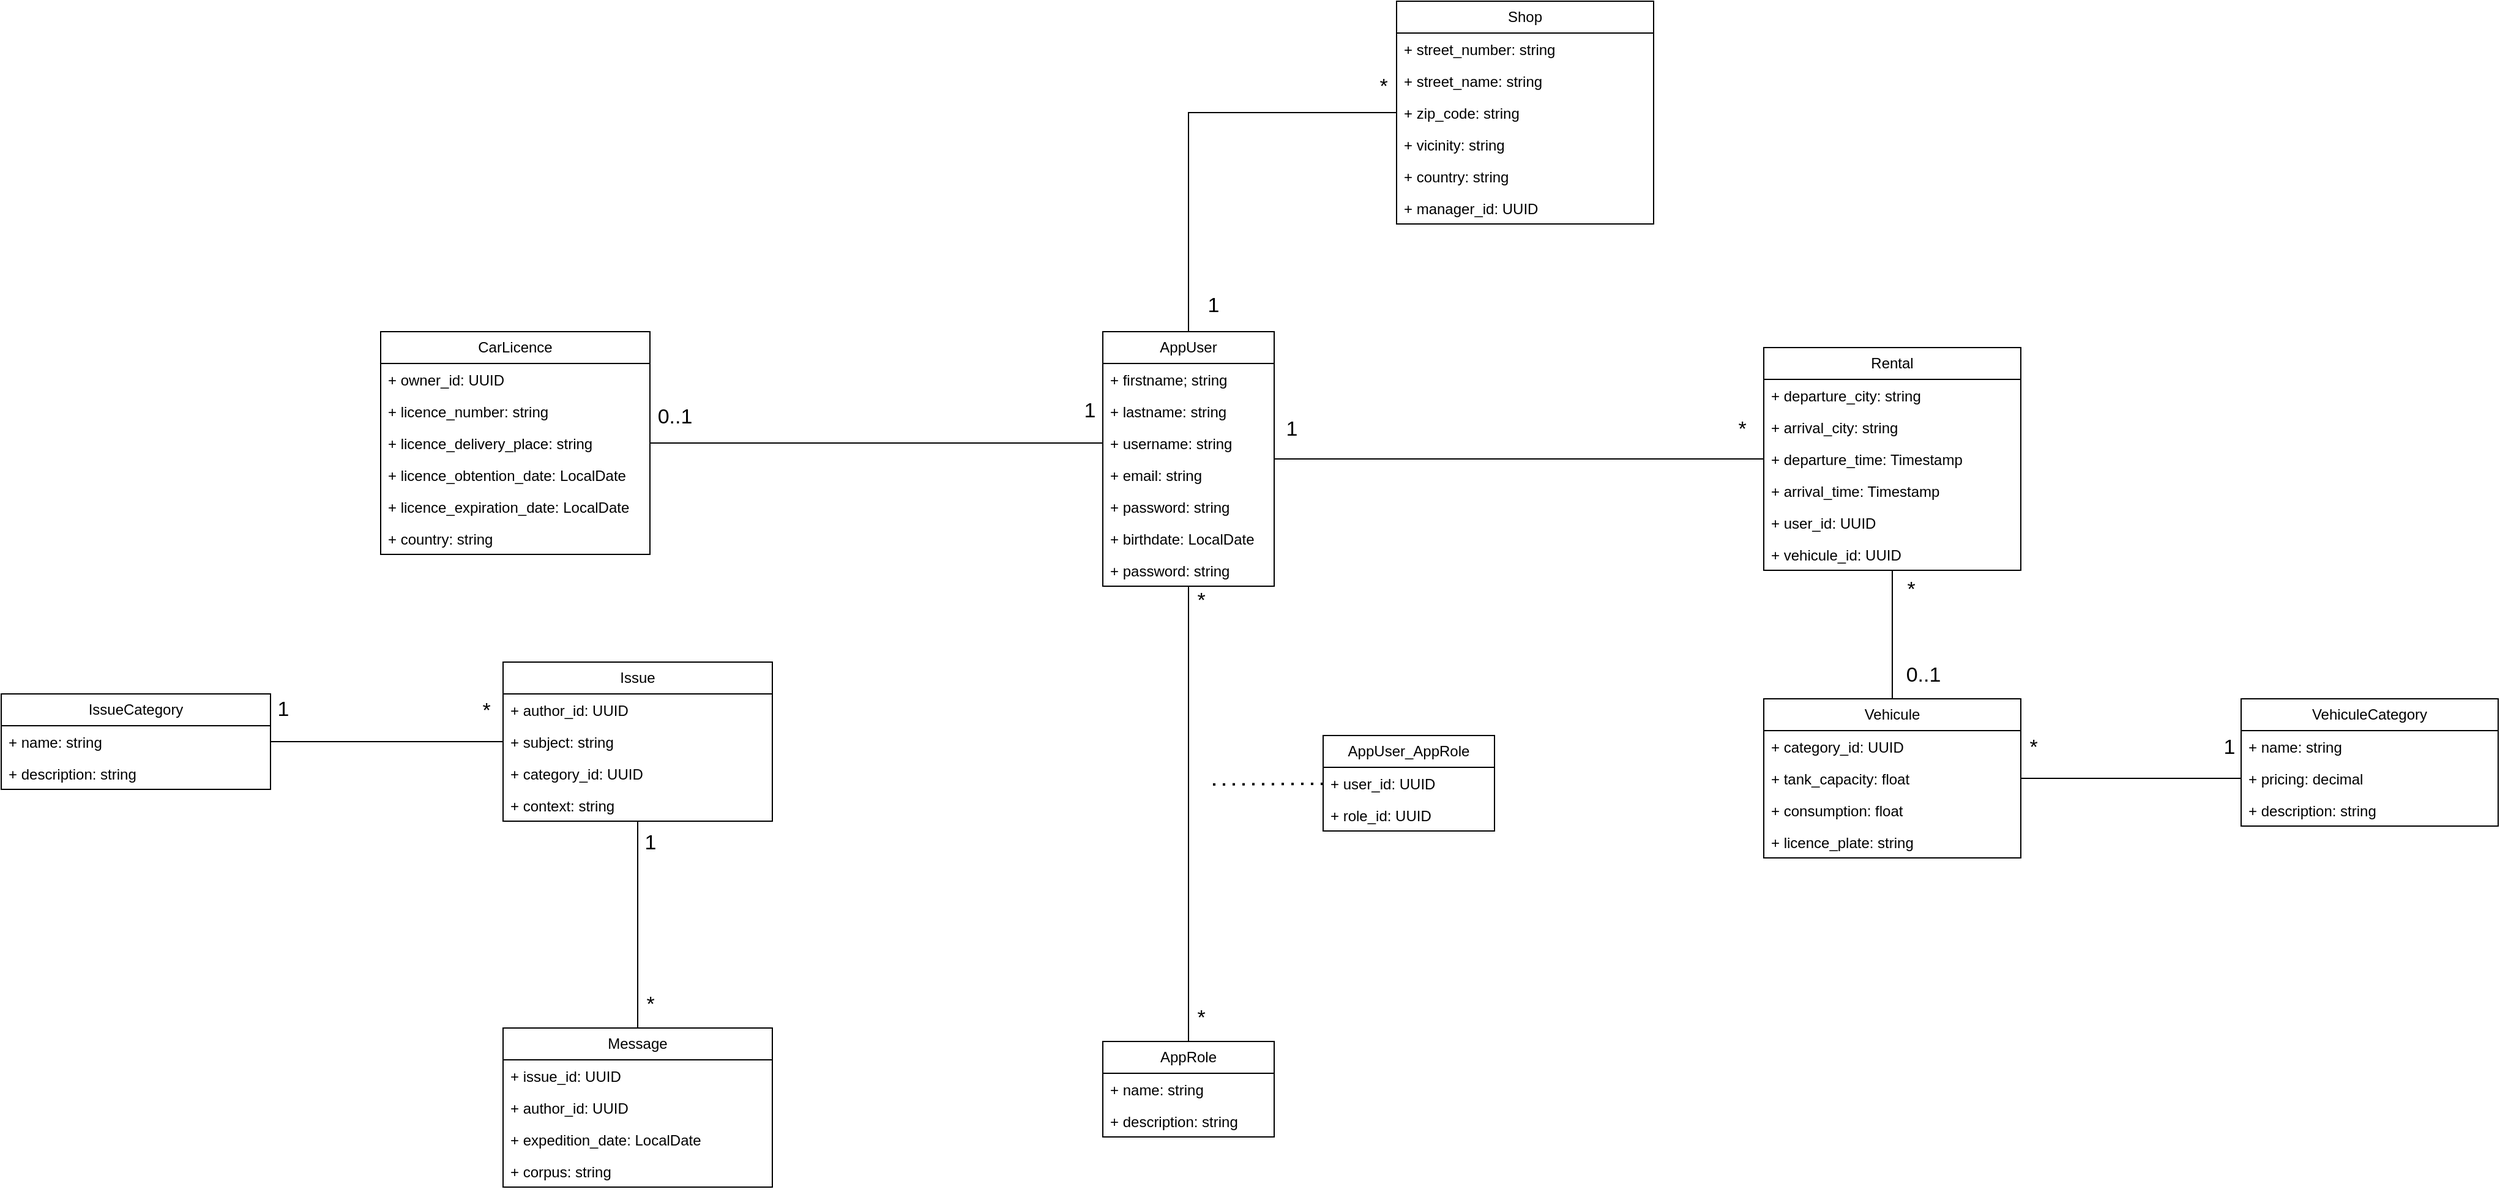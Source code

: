 <mxfile version="28.1.0">
  <diagram name="Page-1" id="xCZCbc9Ij4BI1EYgv2ij">
    <mxGraphModel dx="5084" dy="3079" grid="1" gridSize="10" guides="1" tooltips="1" connect="1" arrows="1" fold="1" page="1" pageScale="1" pageWidth="827" pageHeight="1169" math="0" shadow="0">
      <root>
        <mxCell id="0" />
        <mxCell id="1" parent="0" />
        <mxCell id="yKJz27NLmxcdpYYv9yTd-1" value="AppUser" style="swimlane;fontStyle=0;childLayout=stackLayout;horizontal=1;startSize=26;fillColor=none;horizontalStack=0;resizeParent=1;resizeParentMax=0;resizeLast=0;collapsible=1;marginBottom=0;whiteSpace=wrap;html=1;" parent="1" vertex="1">
          <mxGeometry x="40" y="-480" width="140" height="208" as="geometry" />
        </mxCell>
        <mxCell id="yKJz27NLmxcdpYYv9yTd-2" value="+ firstname; string" style="text;strokeColor=none;fillColor=none;align=left;verticalAlign=top;spacingLeft=4;spacingRight=4;overflow=hidden;rotatable=0;points=[[0,0.5],[1,0.5]];portConstraint=eastwest;whiteSpace=wrap;html=1;" parent="yKJz27NLmxcdpYYv9yTd-1" vertex="1">
          <mxGeometry y="26" width="140" height="26" as="geometry" />
        </mxCell>
        <mxCell id="yKJz27NLmxcdpYYv9yTd-3" value="+ lastname: string" style="text;strokeColor=none;fillColor=none;align=left;verticalAlign=top;spacingLeft=4;spacingRight=4;overflow=hidden;rotatable=0;points=[[0,0.5],[1,0.5]];portConstraint=eastwest;whiteSpace=wrap;html=1;" parent="yKJz27NLmxcdpYYv9yTd-1" vertex="1">
          <mxGeometry y="52" width="140" height="26" as="geometry" />
        </mxCell>
        <mxCell id="yKJz27NLmxcdpYYv9yTd-4" value="+ username: string" style="text;strokeColor=none;fillColor=none;align=left;verticalAlign=top;spacingLeft=4;spacingRight=4;overflow=hidden;rotatable=0;points=[[0,0.5],[1,0.5]];portConstraint=eastwest;whiteSpace=wrap;html=1;" parent="yKJz27NLmxcdpYYv9yTd-1" vertex="1">
          <mxGeometry y="78" width="140" height="26" as="geometry" />
        </mxCell>
        <mxCell id="yKJz27NLmxcdpYYv9yTd-5" value="+ email: string" style="text;strokeColor=none;fillColor=none;align=left;verticalAlign=top;spacingLeft=4;spacingRight=4;overflow=hidden;rotatable=0;points=[[0,0.5],[1,0.5]];portConstraint=eastwest;whiteSpace=wrap;html=1;" parent="yKJz27NLmxcdpYYv9yTd-1" vertex="1">
          <mxGeometry y="104" width="140" height="26" as="geometry" />
        </mxCell>
        <mxCell id="yKJz27NLmxcdpYYv9yTd-7" value="+ password: string" style="text;strokeColor=none;fillColor=none;align=left;verticalAlign=top;spacingLeft=4;spacingRight=4;overflow=hidden;rotatable=0;points=[[0,0.5],[1,0.5]];portConstraint=eastwest;whiteSpace=wrap;html=1;" parent="yKJz27NLmxcdpYYv9yTd-1" vertex="1">
          <mxGeometry y="130" width="140" height="26" as="geometry" />
        </mxCell>
        <mxCell id="yKJz27NLmxcdpYYv9yTd-6" value="+ birthdate: LocalDate" style="text;strokeColor=none;fillColor=none;align=left;verticalAlign=top;spacingLeft=4;spacingRight=4;overflow=hidden;rotatable=0;points=[[0,0.5],[1,0.5]];portConstraint=eastwest;whiteSpace=wrap;html=1;" parent="yKJz27NLmxcdpYYv9yTd-1" vertex="1">
          <mxGeometry y="156" width="140" height="26" as="geometry" />
        </mxCell>
        <mxCell id="yKJz27NLmxcdpYYv9yTd-8" value="+ password: string" style="text;strokeColor=none;fillColor=none;align=left;verticalAlign=top;spacingLeft=4;spacingRight=4;overflow=hidden;rotatable=0;points=[[0,0.5],[1,0.5]];portConstraint=eastwest;whiteSpace=wrap;html=1;" parent="yKJz27NLmxcdpYYv9yTd-1" vertex="1">
          <mxGeometry y="182" width="140" height="26" as="geometry" />
        </mxCell>
        <mxCell id="RtWM6YUfTiQHPqCUXOMc-4" style="edgeStyle=orthogonalEdgeStyle;rounded=0;orthogonalLoop=1;jettySize=auto;html=1;endArrow=none;endFill=0;" edge="1" parent="1" source="yKJz27NLmxcdpYYv9yTd-9" target="yKJz27NLmxcdpYYv9yTd-1">
          <mxGeometry relative="1" as="geometry" />
        </mxCell>
        <mxCell id="RtWM6YUfTiQHPqCUXOMc-10" value="&lt;font style=&quot;font-size: 17px;&quot;&gt;1&lt;/font&gt;" style="edgeLabel;html=1;align=center;verticalAlign=middle;resizable=0;points=[];" vertex="1" connectable="0" parent="RtWM6YUfTiQHPqCUXOMc-4">
          <mxGeometry x="0.93" y="-1" relative="1" as="geometry">
            <mxPoint y="-23" as="offset" />
          </mxGeometry>
        </mxCell>
        <mxCell id="RtWM6YUfTiQHPqCUXOMc-12" value="&lt;font style=&quot;font-size: 17px;&quot;&gt;*&lt;/font&gt;" style="edgeLabel;html=1;align=center;verticalAlign=middle;resizable=0;points=[];" vertex="1" connectable="0" parent="RtWM6YUfTiQHPqCUXOMc-4">
          <mxGeometry x="-0.908" relative="1" as="geometry">
            <mxPoint y="-24" as="offset" />
          </mxGeometry>
        </mxCell>
        <mxCell id="yKJz27NLmxcdpYYv9yTd-9" value="Rental" style="swimlane;fontStyle=0;childLayout=stackLayout;horizontal=1;startSize=26;fillColor=none;horizontalStack=0;resizeParent=1;resizeParentMax=0;resizeLast=0;collapsible=1;marginBottom=0;whiteSpace=wrap;html=1;" parent="1" vertex="1">
          <mxGeometry x="580" y="-467" width="210" height="182" as="geometry" />
        </mxCell>
        <mxCell id="yKJz27NLmxcdpYYv9yTd-10" value="+ departure_city: string" style="text;strokeColor=none;fillColor=none;align=left;verticalAlign=top;spacingLeft=4;spacingRight=4;overflow=hidden;rotatable=0;points=[[0,0.5],[1,0.5]];portConstraint=eastwest;whiteSpace=wrap;html=1;" parent="yKJz27NLmxcdpYYv9yTd-9" vertex="1">
          <mxGeometry y="26" width="210" height="26" as="geometry" />
        </mxCell>
        <mxCell id="yKJz27NLmxcdpYYv9yTd-11" value="+ arrival_city: string" style="text;strokeColor=none;fillColor=none;align=left;verticalAlign=top;spacingLeft=4;spacingRight=4;overflow=hidden;rotatable=0;points=[[0,0.5],[1,0.5]];portConstraint=eastwest;whiteSpace=wrap;html=1;" parent="yKJz27NLmxcdpYYv9yTd-9" vertex="1">
          <mxGeometry y="52" width="210" height="26" as="geometry" />
        </mxCell>
        <mxCell id="yKJz27NLmxcdpYYv9yTd-13" value="+ departure_time: Timestamp" style="text;strokeColor=none;fillColor=none;align=left;verticalAlign=top;spacingLeft=4;spacingRight=4;overflow=hidden;rotatable=0;points=[[0,0.5],[1,0.5]];portConstraint=eastwest;whiteSpace=wrap;html=1;" parent="yKJz27NLmxcdpYYv9yTd-9" vertex="1">
          <mxGeometry y="78" width="210" height="26" as="geometry" />
        </mxCell>
        <mxCell id="yKJz27NLmxcdpYYv9yTd-12" value="+ arrival_time: Timestamp" style="text;strokeColor=none;fillColor=none;align=left;verticalAlign=top;spacingLeft=4;spacingRight=4;overflow=hidden;rotatable=0;points=[[0,0.5],[1,0.5]];portConstraint=eastwest;whiteSpace=wrap;html=1;" parent="yKJz27NLmxcdpYYv9yTd-9" vertex="1">
          <mxGeometry y="104" width="210" height="26" as="geometry" />
        </mxCell>
        <mxCell id="RtWM6YUfTiQHPqCUXOMc-11" value="+ user_id: UUID" style="text;strokeColor=none;fillColor=none;align=left;verticalAlign=top;spacingLeft=4;spacingRight=4;overflow=hidden;rotatable=0;points=[[0,0.5],[1,0.5]];portConstraint=eastwest;whiteSpace=wrap;html=1;" vertex="1" parent="yKJz27NLmxcdpYYv9yTd-9">
          <mxGeometry y="130" width="210" height="26" as="geometry" />
        </mxCell>
        <mxCell id="yKJz27NLmxcdpYYv9yTd-14" value="+ vehicule_id: UUID" style="text;strokeColor=none;fillColor=none;align=left;verticalAlign=top;spacingLeft=4;spacingRight=4;overflow=hidden;rotatable=0;points=[[0,0.5],[1,0.5]];portConstraint=eastwest;whiteSpace=wrap;html=1;" parent="yKJz27NLmxcdpYYv9yTd-9" vertex="1">
          <mxGeometry y="156" width="210" height="26" as="geometry" />
        </mxCell>
        <mxCell id="yKJz27NLmxcdpYYv9yTd-15" value="CarLicence" style="swimlane;fontStyle=0;childLayout=stackLayout;horizontal=1;startSize=26;fillColor=none;horizontalStack=0;resizeParent=1;resizeParentMax=0;resizeLast=0;collapsible=1;marginBottom=0;whiteSpace=wrap;html=1;" parent="1" vertex="1">
          <mxGeometry x="-550" y="-480" width="220" height="182" as="geometry" />
        </mxCell>
        <mxCell id="yKJz27NLmxcdpYYv9yTd-16" value="+ owner_id: UUID" style="text;strokeColor=none;fillColor=none;align=left;verticalAlign=top;spacingLeft=4;spacingRight=4;overflow=hidden;rotatable=0;points=[[0,0.5],[1,0.5]];portConstraint=eastwest;whiteSpace=wrap;html=1;" parent="yKJz27NLmxcdpYYv9yTd-15" vertex="1">
          <mxGeometry y="26" width="220" height="26" as="geometry" />
        </mxCell>
        <mxCell id="yKJz27NLmxcdpYYv9yTd-20" value="+ licence_number: string" style="text;strokeColor=none;fillColor=none;align=left;verticalAlign=top;spacingLeft=4;spacingRight=4;overflow=hidden;rotatable=0;points=[[0,0.5],[1,0.5]];portConstraint=eastwest;whiteSpace=wrap;html=1;" parent="yKJz27NLmxcdpYYv9yTd-15" vertex="1">
          <mxGeometry y="52" width="220" height="26" as="geometry" />
        </mxCell>
        <mxCell id="yKJz27NLmxcdpYYv9yTd-17" value="+ licence_delivery_place: string" style="text;strokeColor=none;fillColor=none;align=left;verticalAlign=top;spacingLeft=4;spacingRight=4;overflow=hidden;rotatable=0;points=[[0,0.5],[1,0.5]];portConstraint=eastwest;whiteSpace=wrap;html=1;" parent="yKJz27NLmxcdpYYv9yTd-15" vertex="1">
          <mxGeometry y="78" width="220" height="26" as="geometry" />
        </mxCell>
        <mxCell id="yKJz27NLmxcdpYYv9yTd-18" value="+ licence_obtention_date: LocalDate" style="text;strokeColor=none;fillColor=none;align=left;verticalAlign=top;spacingLeft=4;spacingRight=4;overflow=hidden;rotatable=0;points=[[0,0.5],[1,0.5]];portConstraint=eastwest;whiteSpace=wrap;html=1;" parent="yKJz27NLmxcdpYYv9yTd-15" vertex="1">
          <mxGeometry y="104" width="220" height="26" as="geometry" />
        </mxCell>
        <mxCell id="yKJz27NLmxcdpYYv9yTd-19" value="+ licence_expiration_date: LocalDate" style="text;strokeColor=none;fillColor=none;align=left;verticalAlign=top;spacingLeft=4;spacingRight=4;overflow=hidden;rotatable=0;points=[[0,0.5],[1,0.5]];portConstraint=eastwest;whiteSpace=wrap;html=1;" parent="yKJz27NLmxcdpYYv9yTd-15" vertex="1">
          <mxGeometry y="130" width="220" height="26" as="geometry" />
        </mxCell>
        <mxCell id="yKJz27NLmxcdpYYv9yTd-49" value="+ country: string" style="text;strokeColor=none;fillColor=none;align=left;verticalAlign=top;spacingLeft=4;spacingRight=4;overflow=hidden;rotatable=0;points=[[0,0.5],[1,0.5]];portConstraint=eastwest;whiteSpace=wrap;html=1;" parent="yKJz27NLmxcdpYYv9yTd-15" vertex="1">
          <mxGeometry y="156" width="220" height="26" as="geometry" />
        </mxCell>
        <mxCell id="RtWM6YUfTiQHPqCUXOMc-13" style="edgeStyle=orthogonalEdgeStyle;rounded=0;orthogonalLoop=1;jettySize=auto;html=1;endArrow=none;endFill=0;" edge="1" parent="1" source="yKJz27NLmxcdpYYv9yTd-21" target="yKJz27NLmxcdpYYv9yTd-9">
          <mxGeometry relative="1" as="geometry" />
        </mxCell>
        <mxCell id="RtWM6YUfTiQHPqCUXOMc-14" value="&lt;font style=&quot;font-size: 17px;&quot;&gt;0..1&lt;/font&gt;" style="edgeLabel;html=1;align=center;verticalAlign=middle;resizable=0;points=[];" vertex="1" connectable="0" parent="RtWM6YUfTiQHPqCUXOMc-13">
          <mxGeometry x="0.689" y="2" relative="1" as="geometry">
            <mxPoint x="27" y="69" as="offset" />
          </mxGeometry>
        </mxCell>
        <mxCell id="RtWM6YUfTiQHPqCUXOMc-15" value="&lt;font style=&quot;font-size: 17px;&quot;&gt;*&lt;/font&gt;" style="edgeLabel;html=1;align=center;verticalAlign=middle;resizable=0;points=[];" vertex="1" connectable="0" parent="RtWM6YUfTiQHPqCUXOMc-13">
          <mxGeometry x="-0.515" y="1" relative="1" as="geometry">
            <mxPoint x="16" y="-64" as="offset" />
          </mxGeometry>
        </mxCell>
        <mxCell id="yKJz27NLmxcdpYYv9yTd-21" value="Vehicule" style="swimlane;fontStyle=0;childLayout=stackLayout;horizontal=1;startSize=26;fillColor=none;horizontalStack=0;resizeParent=1;resizeParentMax=0;resizeLast=0;collapsible=1;marginBottom=0;whiteSpace=wrap;html=1;" parent="1" vertex="1">
          <mxGeometry x="580" y="-180" width="210" height="130" as="geometry" />
        </mxCell>
        <mxCell id="yKJz27NLmxcdpYYv9yTd-22" value="+ category_id: UUID" style="text;strokeColor=none;fillColor=none;align=left;verticalAlign=top;spacingLeft=4;spacingRight=4;overflow=hidden;rotatable=0;points=[[0,0.5],[1,0.5]];portConstraint=eastwest;whiteSpace=wrap;html=1;" parent="yKJz27NLmxcdpYYv9yTd-21" vertex="1">
          <mxGeometry y="26" width="210" height="26" as="geometry" />
        </mxCell>
        <mxCell id="yKJz27NLmxcdpYYv9yTd-23" value="+ tank_capacity: float" style="text;strokeColor=none;fillColor=none;align=left;verticalAlign=top;spacingLeft=4;spacingRight=4;overflow=hidden;rotatable=0;points=[[0,0.5],[1,0.5]];portConstraint=eastwest;whiteSpace=wrap;html=1;" parent="yKJz27NLmxcdpYYv9yTd-21" vertex="1">
          <mxGeometry y="52" width="210" height="26" as="geometry" />
        </mxCell>
        <mxCell id="yKJz27NLmxcdpYYv9yTd-24" value="+ consumption: float" style="text;strokeColor=none;fillColor=none;align=left;verticalAlign=top;spacingLeft=4;spacingRight=4;overflow=hidden;rotatable=0;points=[[0,0.5],[1,0.5]];portConstraint=eastwest;whiteSpace=wrap;html=1;" parent="yKJz27NLmxcdpYYv9yTd-21" vertex="1">
          <mxGeometry y="78" width="210" height="26" as="geometry" />
        </mxCell>
        <mxCell id="yKJz27NLmxcdpYYv9yTd-25" value="+ licence_plate: string" style="text;strokeColor=none;fillColor=none;align=left;verticalAlign=top;spacingLeft=4;spacingRight=4;overflow=hidden;rotatable=0;points=[[0,0.5],[1,0.5]];portConstraint=eastwest;whiteSpace=wrap;html=1;" parent="yKJz27NLmxcdpYYv9yTd-21" vertex="1">
          <mxGeometry y="104" width="210" height="26" as="geometry" />
        </mxCell>
        <mxCell id="yKJz27NLmxcdpYYv9yTd-27" value="VehiculeCategory" style="swimlane;fontStyle=0;childLayout=stackLayout;horizontal=1;startSize=26;fillColor=none;horizontalStack=0;resizeParent=1;resizeParentMax=0;resizeLast=0;collapsible=1;marginBottom=0;whiteSpace=wrap;html=1;" parent="1" vertex="1">
          <mxGeometry x="970" y="-180" width="210" height="104" as="geometry" />
        </mxCell>
        <mxCell id="yKJz27NLmxcdpYYv9yTd-28" value="+ name: string" style="text;strokeColor=none;fillColor=none;align=left;verticalAlign=top;spacingLeft=4;spacingRight=4;overflow=hidden;rotatable=0;points=[[0,0.5],[1,0.5]];portConstraint=eastwest;whiteSpace=wrap;html=1;" parent="yKJz27NLmxcdpYYv9yTd-27" vertex="1">
          <mxGeometry y="26" width="210" height="26" as="geometry" />
        </mxCell>
        <mxCell id="yKJz27NLmxcdpYYv9yTd-29" value="+ pricing: decimal" style="text;strokeColor=none;fillColor=none;align=left;verticalAlign=top;spacingLeft=4;spacingRight=4;overflow=hidden;rotatable=0;points=[[0,0.5],[1,0.5]];portConstraint=eastwest;whiteSpace=wrap;html=1;" parent="yKJz27NLmxcdpYYv9yTd-27" vertex="1">
          <mxGeometry y="52" width="210" height="26" as="geometry" />
        </mxCell>
        <mxCell id="yKJz27NLmxcdpYYv9yTd-30" value="+ description: string" style="text;strokeColor=none;fillColor=none;align=left;verticalAlign=top;spacingLeft=4;spacingRight=4;overflow=hidden;rotatable=0;points=[[0,0.5],[1,0.5]];portConstraint=eastwest;whiteSpace=wrap;html=1;" parent="yKJz27NLmxcdpYYv9yTd-27" vertex="1">
          <mxGeometry y="78" width="210" height="26" as="geometry" />
        </mxCell>
        <mxCell id="RtWM6YUfTiQHPqCUXOMc-30" style="edgeStyle=orthogonalEdgeStyle;rounded=0;orthogonalLoop=1;jettySize=auto;html=1;endArrow=none;endFill=0;" edge="1" parent="1" source="yKJz27NLmxcdpYYv9yTd-33" target="yKJz27NLmxcdpYYv9yTd-1">
          <mxGeometry relative="1" as="geometry" />
        </mxCell>
        <mxCell id="RtWM6YUfTiQHPqCUXOMc-31" value="&lt;font style=&quot;font-size: 17px;&quot;&gt;1&lt;/font&gt;" style="edgeLabel;html=1;align=center;verticalAlign=middle;resizable=0;points=[];" vertex="1" connectable="0" parent="RtWM6YUfTiQHPqCUXOMc-30">
          <mxGeometry x="0.881" y="1" relative="1" as="geometry">
            <mxPoint x="19" as="offset" />
          </mxGeometry>
        </mxCell>
        <mxCell id="RtWM6YUfTiQHPqCUXOMc-32" value="&lt;font style=&quot;font-size: 17px;&quot;&gt;*&lt;/font&gt;" style="edgeLabel;html=1;align=center;verticalAlign=middle;resizable=0;points=[];" vertex="1" connectable="0" parent="RtWM6YUfTiQHPqCUXOMc-30">
          <mxGeometry x="-0.938" y="1" relative="1" as="geometry">
            <mxPoint y="-22" as="offset" />
          </mxGeometry>
        </mxCell>
        <mxCell id="yKJz27NLmxcdpYYv9yTd-33" value="Shop" style="swimlane;fontStyle=0;childLayout=stackLayout;horizontal=1;startSize=26;fillColor=none;horizontalStack=0;resizeParent=1;resizeParentMax=0;resizeLast=0;collapsible=1;marginBottom=0;whiteSpace=wrap;html=1;" parent="1" vertex="1">
          <mxGeometry x="280" y="-750" width="210" height="182" as="geometry" />
        </mxCell>
        <mxCell id="yKJz27NLmxcdpYYv9yTd-34" value="+ street_number: string" style="text;strokeColor=none;fillColor=none;align=left;verticalAlign=top;spacingLeft=4;spacingRight=4;overflow=hidden;rotatable=0;points=[[0,0.5],[1,0.5]];portConstraint=eastwest;whiteSpace=wrap;html=1;" parent="yKJz27NLmxcdpYYv9yTd-33" vertex="1">
          <mxGeometry y="26" width="210" height="26" as="geometry" />
        </mxCell>
        <mxCell id="yKJz27NLmxcdpYYv9yTd-35" value="+ street_name: string" style="text;strokeColor=none;fillColor=none;align=left;verticalAlign=top;spacingLeft=4;spacingRight=4;overflow=hidden;rotatable=0;points=[[0,0.5],[1,0.5]];portConstraint=eastwest;whiteSpace=wrap;html=1;" parent="yKJz27NLmxcdpYYv9yTd-33" vertex="1">
          <mxGeometry y="52" width="210" height="26" as="geometry" />
        </mxCell>
        <mxCell id="yKJz27NLmxcdpYYv9yTd-36" value="+ zip_code: string" style="text;strokeColor=none;fillColor=none;align=left;verticalAlign=top;spacingLeft=4;spacingRight=4;overflow=hidden;rotatable=0;points=[[0,0.5],[1,0.5]];portConstraint=eastwest;whiteSpace=wrap;html=1;" parent="yKJz27NLmxcdpYYv9yTd-33" vertex="1">
          <mxGeometry y="78" width="210" height="26" as="geometry" />
        </mxCell>
        <mxCell id="yKJz27NLmxcdpYYv9yTd-37" value="+ vicinity: string" style="text;strokeColor=none;fillColor=none;align=left;verticalAlign=top;spacingLeft=4;spacingRight=4;overflow=hidden;rotatable=0;points=[[0,0.5],[1,0.5]];portConstraint=eastwest;whiteSpace=wrap;html=1;" parent="yKJz27NLmxcdpYYv9yTd-33" vertex="1">
          <mxGeometry y="104" width="210" height="26" as="geometry" />
        </mxCell>
        <mxCell id="yKJz27NLmxcdpYYv9yTd-38" value="+ country: string" style="text;strokeColor=none;fillColor=none;align=left;verticalAlign=top;spacingLeft=4;spacingRight=4;overflow=hidden;rotatable=0;points=[[0,0.5],[1,0.5]];portConstraint=eastwest;whiteSpace=wrap;html=1;" parent="yKJz27NLmxcdpYYv9yTd-33" vertex="1">
          <mxGeometry y="130" width="210" height="26" as="geometry" />
        </mxCell>
        <mxCell id="yKJz27NLmxcdpYYv9yTd-39" value="+ manager_id: UUID" style="text;strokeColor=none;fillColor=none;align=left;verticalAlign=top;spacingLeft=4;spacingRight=4;overflow=hidden;rotatable=0;points=[[0,0.5],[1,0.5]];portConstraint=eastwest;whiteSpace=wrap;html=1;" parent="yKJz27NLmxcdpYYv9yTd-33" vertex="1">
          <mxGeometry y="156" width="210" height="26" as="geometry" />
        </mxCell>
        <mxCell id="RtWM6YUfTiQHPqCUXOMc-3" style="edgeStyle=orthogonalEdgeStyle;rounded=0;orthogonalLoop=1;jettySize=auto;html=1;endArrow=none;endFill=0;" edge="1" parent="1" source="yKJz27NLmxcdpYYv9yTd-41" target="yKJz27NLmxcdpYYv9yTd-1">
          <mxGeometry relative="1" as="geometry" />
        </mxCell>
        <mxCell id="RtWM6YUfTiQHPqCUXOMc-8" value="&lt;font style=&quot;font-size: 17px;&quot;&gt;*&lt;/font&gt;" style="edgeLabel;html=1;align=center;verticalAlign=middle;resizable=0;points=[];" vertex="1" connectable="0" parent="RtWM6YUfTiQHPqCUXOMc-3">
          <mxGeometry x="0.854" y="-1" relative="1" as="geometry">
            <mxPoint x="9" y="-15" as="offset" />
          </mxGeometry>
        </mxCell>
        <mxCell id="RtWM6YUfTiQHPqCUXOMc-9" value="&lt;font style=&quot;font-size: 17px;&quot;&gt;*&lt;/font&gt;" style="edgeLabel;html=1;align=center;verticalAlign=middle;resizable=0;points=[];" vertex="1" connectable="0" parent="RtWM6YUfTiQHPqCUXOMc-3">
          <mxGeometry x="-0.862" y="-1" relative="1" as="geometry">
            <mxPoint x="9" y="6" as="offset" />
          </mxGeometry>
        </mxCell>
        <mxCell id="yKJz27NLmxcdpYYv9yTd-41" value="AppRole" style="swimlane;fontStyle=0;childLayout=stackLayout;horizontal=1;startSize=26;fillColor=none;horizontalStack=0;resizeParent=1;resizeParentMax=0;resizeLast=0;collapsible=1;marginBottom=0;whiteSpace=wrap;html=1;" parent="1" vertex="1">
          <mxGeometry x="40" y="100" width="140" height="78" as="geometry" />
        </mxCell>
        <mxCell id="yKJz27NLmxcdpYYv9yTd-42" value="+ name: string" style="text;strokeColor=none;fillColor=none;align=left;verticalAlign=top;spacingLeft=4;spacingRight=4;overflow=hidden;rotatable=0;points=[[0,0.5],[1,0.5]];portConstraint=eastwest;whiteSpace=wrap;html=1;" parent="yKJz27NLmxcdpYYv9yTd-41" vertex="1">
          <mxGeometry y="26" width="140" height="26" as="geometry" />
        </mxCell>
        <mxCell id="yKJz27NLmxcdpYYv9yTd-43" value="+ description: string" style="text;strokeColor=none;fillColor=none;align=left;verticalAlign=top;spacingLeft=4;spacingRight=4;overflow=hidden;rotatable=0;points=[[0,0.5],[1,0.5]];portConstraint=eastwest;whiteSpace=wrap;html=1;" parent="yKJz27NLmxcdpYYv9yTd-41" vertex="1">
          <mxGeometry y="52" width="140" height="26" as="geometry" />
        </mxCell>
        <mxCell id="yKJz27NLmxcdpYYv9yTd-45" value="AppUser_AppRole" style="swimlane;fontStyle=0;childLayout=stackLayout;horizontal=1;startSize=26;fillColor=none;horizontalStack=0;resizeParent=1;resizeParentMax=0;resizeLast=0;collapsible=1;marginBottom=0;whiteSpace=wrap;html=1;" parent="1" vertex="1">
          <mxGeometry x="220" y="-150" width="140" height="78" as="geometry" />
        </mxCell>
        <mxCell id="yKJz27NLmxcdpYYv9yTd-46" value="+ user_id: UUID" style="text;strokeColor=none;fillColor=none;align=left;verticalAlign=top;spacingLeft=4;spacingRight=4;overflow=hidden;rotatable=0;points=[[0,0.5],[1,0.5]];portConstraint=eastwest;whiteSpace=wrap;html=1;" parent="yKJz27NLmxcdpYYv9yTd-45" vertex="1">
          <mxGeometry y="26" width="140" height="26" as="geometry" />
        </mxCell>
        <mxCell id="yKJz27NLmxcdpYYv9yTd-47" value="+ role_id: UUID" style="text;strokeColor=none;fillColor=none;align=left;verticalAlign=top;spacingLeft=4;spacingRight=4;overflow=hidden;rotatable=0;points=[[0,0.5],[1,0.5]];portConstraint=eastwest;whiteSpace=wrap;html=1;" parent="yKJz27NLmxcdpYYv9yTd-45" vertex="1">
          <mxGeometry y="52" width="140" height="26" as="geometry" />
        </mxCell>
        <mxCell id="yKJz27NLmxcdpYYv9yTd-58" value="Issue" style="swimlane;fontStyle=0;childLayout=stackLayout;horizontal=1;startSize=26;fillColor=none;horizontalStack=0;resizeParent=1;resizeParentMax=0;resizeLast=0;collapsible=1;marginBottom=0;whiteSpace=wrap;html=1;" parent="1" vertex="1">
          <mxGeometry x="-450" y="-210" width="220" height="130" as="geometry" />
        </mxCell>
        <mxCell id="yKJz27NLmxcdpYYv9yTd-59" value="+ author_id: UUID" style="text;strokeColor=none;fillColor=none;align=left;verticalAlign=top;spacingLeft=4;spacingRight=4;overflow=hidden;rotatable=0;points=[[0,0.5],[1,0.5]];portConstraint=eastwest;whiteSpace=wrap;html=1;" parent="yKJz27NLmxcdpYYv9yTd-58" vertex="1">
          <mxGeometry y="26" width="220" height="26" as="geometry" />
        </mxCell>
        <mxCell id="yKJz27NLmxcdpYYv9yTd-60" value="+ subject: string" style="text;strokeColor=none;fillColor=none;align=left;verticalAlign=top;spacingLeft=4;spacingRight=4;overflow=hidden;rotatable=0;points=[[0,0.5],[1,0.5]];portConstraint=eastwest;whiteSpace=wrap;html=1;" parent="yKJz27NLmxcdpYYv9yTd-58" vertex="1">
          <mxGeometry y="52" width="220" height="26" as="geometry" />
        </mxCell>
        <mxCell id="yKJz27NLmxcdpYYv9yTd-61" value="+ category_id: UUID" style="text;strokeColor=none;fillColor=none;align=left;verticalAlign=top;spacingLeft=4;spacingRight=4;overflow=hidden;rotatable=0;points=[[0,0.5],[1,0.5]];portConstraint=eastwest;whiteSpace=wrap;html=1;" parent="yKJz27NLmxcdpYYv9yTd-58" vertex="1">
          <mxGeometry y="78" width="220" height="26" as="geometry" />
        </mxCell>
        <mxCell id="yKJz27NLmxcdpYYv9yTd-63" value="+ context: string" style="text;strokeColor=none;fillColor=none;align=left;verticalAlign=top;spacingLeft=4;spacingRight=4;overflow=hidden;rotatable=0;points=[[0,0.5],[1,0.5]];portConstraint=eastwest;whiteSpace=wrap;html=1;" parent="yKJz27NLmxcdpYYv9yTd-58" vertex="1">
          <mxGeometry y="104" width="220" height="26" as="geometry" />
        </mxCell>
        <mxCell id="RtWM6YUfTiQHPqCUXOMc-2" style="edgeStyle=orthogonalEdgeStyle;rounded=0;orthogonalLoop=1;jettySize=auto;html=1;endArrow=none;endFill=0;" edge="1" parent="1" source="yKJz27NLmxcdpYYv9yTd-65" target="yKJz27NLmxcdpYYv9yTd-58">
          <mxGeometry relative="1" as="geometry" />
        </mxCell>
        <mxCell id="RtWM6YUfTiQHPqCUXOMc-27" value="&lt;font style=&quot;font-size: 17px;&quot;&gt;1&lt;/font&gt;" style="edgeLabel;html=1;align=center;verticalAlign=middle;resizable=0;points=[];" vertex="1" connectable="0" parent="RtWM6YUfTiQHPqCUXOMc-2">
          <mxGeometry x="0.77" y="-1" relative="1" as="geometry">
            <mxPoint x="9" y="-2" as="offset" />
          </mxGeometry>
        </mxCell>
        <mxCell id="RtWM6YUfTiQHPqCUXOMc-28" value="&lt;font style=&quot;font-size: 17px;&quot;&gt;*&lt;/font&gt;" style="edgeLabel;html=1;align=center;verticalAlign=middle;resizable=0;points=[];" vertex="1" connectable="0" parent="RtWM6YUfTiQHPqCUXOMc-2">
          <mxGeometry x="-0.767" y="-1" relative="1" as="geometry">
            <mxPoint x="9" as="offset" />
          </mxGeometry>
        </mxCell>
        <mxCell id="yKJz27NLmxcdpYYv9yTd-65" value="Message" style="swimlane;fontStyle=0;childLayout=stackLayout;horizontal=1;startSize=26;fillColor=none;horizontalStack=0;resizeParent=1;resizeParentMax=0;resizeLast=0;collapsible=1;marginBottom=0;whiteSpace=wrap;html=1;" parent="1" vertex="1">
          <mxGeometry x="-450" y="89" width="220" height="130" as="geometry" />
        </mxCell>
        <mxCell id="yKJz27NLmxcdpYYv9yTd-66" value="+ issue_id: UUID" style="text;strokeColor=none;fillColor=none;align=left;verticalAlign=top;spacingLeft=4;spacingRight=4;overflow=hidden;rotatable=0;points=[[0,0.5],[1,0.5]];portConstraint=eastwest;whiteSpace=wrap;html=1;" parent="yKJz27NLmxcdpYYv9yTd-65" vertex="1">
          <mxGeometry y="26" width="220" height="26" as="geometry" />
        </mxCell>
        <mxCell id="yKJz27NLmxcdpYYv9yTd-67" value="+ author_id: UUID" style="text;strokeColor=none;fillColor=none;align=left;verticalAlign=top;spacingLeft=4;spacingRight=4;overflow=hidden;rotatable=0;points=[[0,0.5],[1,0.5]];portConstraint=eastwest;whiteSpace=wrap;html=1;" parent="yKJz27NLmxcdpYYv9yTd-65" vertex="1">
          <mxGeometry y="52" width="220" height="26" as="geometry" />
        </mxCell>
        <mxCell id="yKJz27NLmxcdpYYv9yTd-68" value="+ expedition_date: LocalDate" style="text;strokeColor=none;fillColor=none;align=left;verticalAlign=top;spacingLeft=4;spacingRight=4;overflow=hidden;rotatable=0;points=[[0,0.5],[1,0.5]];portConstraint=eastwest;whiteSpace=wrap;html=1;" parent="yKJz27NLmxcdpYYv9yTd-65" vertex="1">
          <mxGeometry y="78" width="220" height="26" as="geometry" />
        </mxCell>
        <mxCell id="yKJz27NLmxcdpYYv9yTd-69" value="+ corpus: string" style="text;strokeColor=none;fillColor=none;align=left;verticalAlign=top;spacingLeft=4;spacingRight=4;overflow=hidden;rotatable=0;points=[[0,0.5],[1,0.5]];portConstraint=eastwest;whiteSpace=wrap;html=1;" parent="yKJz27NLmxcdpYYv9yTd-65" vertex="1">
          <mxGeometry y="104" width="220" height="26" as="geometry" />
        </mxCell>
        <mxCell id="RtWM6YUfTiQHPqCUXOMc-1" style="edgeStyle=orthogonalEdgeStyle;rounded=0;orthogonalLoop=1;jettySize=auto;html=1;endArrow=none;endFill=0;" edge="1" parent="1" source="yKJz27NLmxcdpYYv9yTd-4" target="yKJz27NLmxcdpYYv9yTd-15">
          <mxGeometry relative="1" as="geometry" />
        </mxCell>
        <mxCell id="RtWM6YUfTiQHPqCUXOMc-6" value="&lt;font style=&quot;font-size: 17px;&quot;&gt;1&lt;/font&gt;" style="edgeLabel;html=1;align=center;verticalAlign=middle;resizable=0;points=[];" vertex="1" connectable="0" parent="RtWM6YUfTiQHPqCUXOMc-1">
          <mxGeometry x="-0.896" y="-1" relative="1" as="geometry">
            <mxPoint x="8" y="-25" as="offset" />
          </mxGeometry>
        </mxCell>
        <mxCell id="RtWM6YUfTiQHPqCUXOMc-7" value="&lt;font style=&quot;font-size: 17px;&quot;&gt;0..1&lt;/font&gt;" style="edgeLabel;html=1;align=center;verticalAlign=middle;resizable=0;points=[];" vertex="1" connectable="0" parent="RtWM6YUfTiQHPqCUXOMc-1">
          <mxGeometry x="0.915" y="-1" relative="1" as="geometry">
            <mxPoint x="4" y="-20" as="offset" />
          </mxGeometry>
        </mxCell>
        <mxCell id="RtWM6YUfTiQHPqCUXOMc-5" style="edgeStyle=orthogonalEdgeStyle;rounded=0;orthogonalLoop=1;jettySize=auto;html=1;endArrow=none;endFill=0;" edge="1" parent="1" source="yKJz27NLmxcdpYYv9yTd-29" target="yKJz27NLmxcdpYYv9yTd-21">
          <mxGeometry relative="1" as="geometry" />
        </mxCell>
        <mxCell id="RtWM6YUfTiQHPqCUXOMc-17" value="&lt;font style=&quot;font-size: 17px;&quot;&gt;1&lt;/font&gt;" style="edgeLabel;html=1;align=center;verticalAlign=middle;resizable=0;points=[];" vertex="1" connectable="0" parent="RtWM6YUfTiQHPqCUXOMc-5">
          <mxGeometry x="-0.763" y="-1" relative="1" as="geometry">
            <mxPoint x="11" y="-24" as="offset" />
          </mxGeometry>
        </mxCell>
        <mxCell id="RtWM6YUfTiQHPqCUXOMc-18" value="&lt;font style=&quot;font-size: 17px;&quot;&gt;*&lt;/font&gt;" style="edgeLabel;html=1;align=center;verticalAlign=middle;resizable=0;points=[];" vertex="1" connectable="0" parent="RtWM6YUfTiQHPqCUXOMc-5">
          <mxGeometry x="0.669" y="-1" relative="1" as="geometry">
            <mxPoint x="-20" y="-24" as="offset" />
          </mxGeometry>
        </mxCell>
        <mxCell id="RtWM6YUfTiQHPqCUXOMc-24" style="edgeStyle=orthogonalEdgeStyle;rounded=0;orthogonalLoop=1;jettySize=auto;html=1;endArrow=none;endFill=0;" edge="1" parent="1" source="RtWM6YUfTiQHPqCUXOMc-19" target="yKJz27NLmxcdpYYv9yTd-58">
          <mxGeometry relative="1" as="geometry" />
        </mxCell>
        <mxCell id="RtWM6YUfTiQHPqCUXOMc-25" value="&lt;font style=&quot;font-size: 17px;&quot;&gt;1&lt;/font&gt;" style="edgeLabel;html=1;align=center;verticalAlign=middle;resizable=0;points=[];" vertex="1" connectable="0" parent="RtWM6YUfTiQHPqCUXOMc-24">
          <mxGeometry x="-0.782" y="-1" relative="1" as="geometry">
            <mxPoint x="-11" y="-27" as="offset" />
          </mxGeometry>
        </mxCell>
        <mxCell id="RtWM6YUfTiQHPqCUXOMc-26" value="&lt;font style=&quot;font-size: 17px;&quot;&gt;*&lt;/font&gt;" style="edgeLabel;html=1;align=center;verticalAlign=middle;resizable=0;points=[];" vertex="1" connectable="0" parent="RtWM6YUfTiQHPqCUXOMc-24">
          <mxGeometry x="0.854" y="2" relative="1" as="geometry">
            <mxPoint y="-23" as="offset" />
          </mxGeometry>
        </mxCell>
        <mxCell id="RtWM6YUfTiQHPqCUXOMc-19" value="IssueCategory" style="swimlane;fontStyle=0;childLayout=stackLayout;horizontal=1;startSize=26;fillColor=none;horizontalStack=0;resizeParent=1;resizeParentMax=0;resizeLast=0;collapsible=1;marginBottom=0;whiteSpace=wrap;html=1;" vertex="1" parent="1">
          <mxGeometry x="-860" y="-184" width="220" height="78" as="geometry" />
        </mxCell>
        <mxCell id="RtWM6YUfTiQHPqCUXOMc-21" value="+ name: string" style="text;strokeColor=none;fillColor=none;align=left;verticalAlign=top;spacingLeft=4;spacingRight=4;overflow=hidden;rotatable=0;points=[[0,0.5],[1,0.5]];portConstraint=eastwest;whiteSpace=wrap;html=1;" vertex="1" parent="RtWM6YUfTiQHPqCUXOMc-19">
          <mxGeometry y="26" width="220" height="26" as="geometry" />
        </mxCell>
        <mxCell id="RtWM6YUfTiQHPqCUXOMc-23" value="+ description: string" style="text;strokeColor=none;fillColor=none;align=left;verticalAlign=top;spacingLeft=4;spacingRight=4;overflow=hidden;rotatable=0;points=[[0,0.5],[1,0.5]];portConstraint=eastwest;whiteSpace=wrap;html=1;" vertex="1" parent="RtWM6YUfTiQHPqCUXOMc-19">
          <mxGeometry y="52" width="220" height="26" as="geometry" />
        </mxCell>
        <mxCell id="RtWM6YUfTiQHPqCUXOMc-29" value="" style="endArrow=none;dashed=1;html=1;dashPattern=1 3;strokeWidth=2;rounded=0;" edge="1" parent="1" target="yKJz27NLmxcdpYYv9yTd-45">
          <mxGeometry width="50" height="50" relative="1" as="geometry">
            <mxPoint x="130" y="-110" as="sourcePoint" />
            <mxPoint x="170" y="-210" as="targetPoint" />
          </mxGeometry>
        </mxCell>
      </root>
    </mxGraphModel>
  </diagram>
</mxfile>
